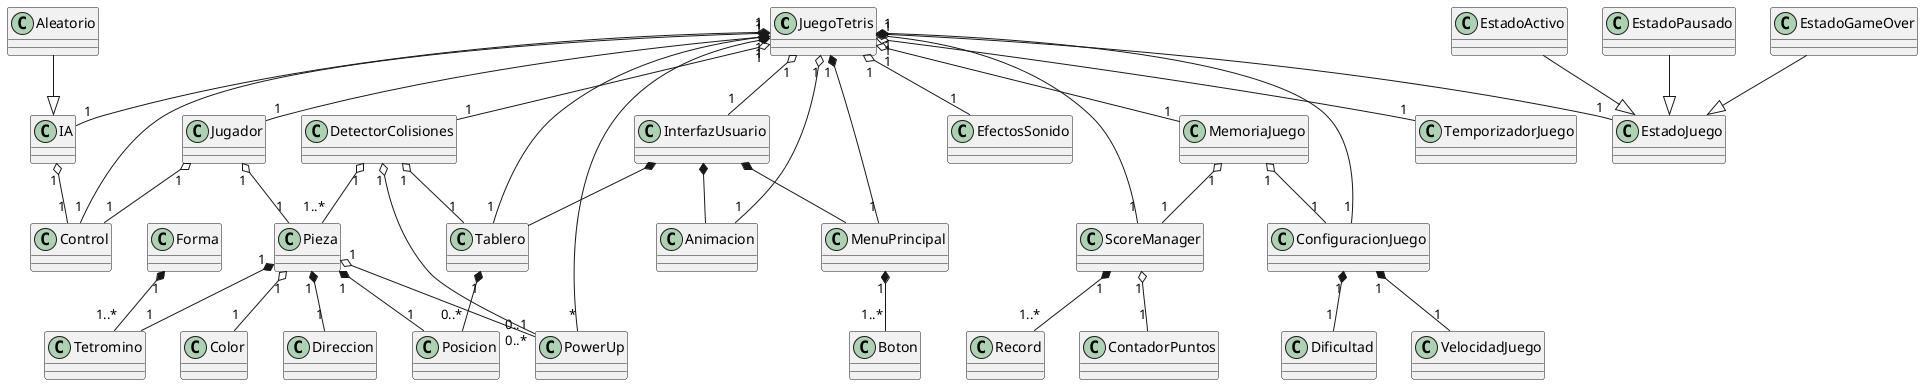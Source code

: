 @startuml Tetris


class JuegoTetris
class Control
class Jugador
class Tablero
class Pieza
class Tetromino
class Forma
class Color
class Animacion
class EfectosSonido
class Posicion
class Direccion
class ScoreManager
class TemporizadorJuego
class DetectorColisiones
class EstadoJuego
class EstadoActivo
class EstadoPausado
class EstadoGameOver
class MenuPrincipal
class Boton
class ConfiguracionJuego
class Dificultad
class VelocidadJuego
class PowerUp
class IA
class Aleatorio
class Record
class ContadorPuntos
class MemoriaJuego
class InterfazUsuario


JuegoTetris "1" *-- "1" Control
JuegoTetris "1" *-- "1" Jugador
JuegoTetris "1" *-- "1" Tablero
JuegoTetris "1" o-- "1" ScoreManager
JuegoTetris "1" o-- "1" TemporizadorJuego
JuegoTetris "1" o-- "1" DetectorColisiones
JuegoTetris "1" o-- "1" Animacion
JuegoTetris "1" o-- "1" EfectosSonido
JuegoTetris "1" *-- "1" EstadoJuego
JuegoTetris "1" *-- "1" MenuPrincipal
JuegoTetris "1" *-- "1" ConfiguracionJuego
JuegoTetris "1" *-- "*" PowerUp
JuegoTetris "1" o-- "1" IA

' Nuevas relaciones
JuegoTetris "1" o-- "1" MemoriaJuego
JuegoTetris "1" o-- "1" InterfazUsuario

MemoriaJuego "1" o-- "1" ScoreManager
MemoriaJuego "1" o-- "1" ConfiguracionJuego

InterfazUsuario *-- MenuPrincipal
InterfazUsuario *-- Tablero
InterfazUsuario *-- Animacion

Jugador "1" o-- "1" Control
Jugador "1" o-- "1" Pieza

Pieza "1" *-- "1" Tetromino
Pieza "1" *-- "1" Posicion
Pieza "1" *-- "1" Direccion
Pieza "1" o-- "1" Color
Pieza "1" o-- "0..1" PowerUp

Tablero "1" *-- "0..*" Posicion

Forma "1" *-- "1..*" Tetromino

EstadoActivo --|> EstadoJuego
EstadoPausado --|> EstadoJuego
EstadoGameOver --|> EstadoJuego

MenuPrincipal "1" *-- "1..*" Boton

ConfiguracionJuego "1" *-- "1" Dificultad
ConfiguracionJuego "1" *-- "1" VelocidadJuego

ScoreManager "1" o-- "1" ContadorPuntos
ScoreManager "1" *-- "1..*" Record

DetectorColisiones "1" o-- "1..*" Pieza
DetectorColisiones "1" o-- "1" Tablero
DetectorColisiones "1" o-- "0..*" PowerUp

Aleatorio --|> IA
IA "1" o-- "1" Control

@enduml
